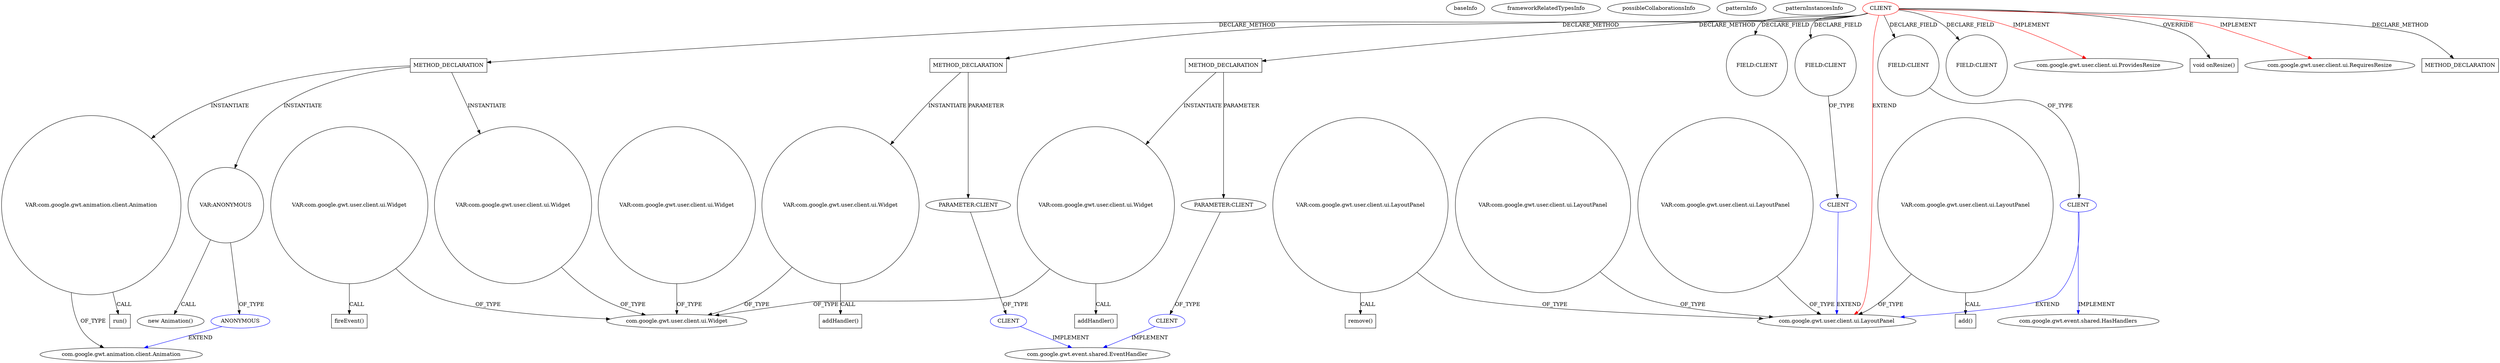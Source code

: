 digraph {
baseInfo[graphId=1286,category="pattern",isAnonymous=false,possibleRelation=true]
frameworkRelatedTypesInfo[0="com.google.gwt.user.client.ui.RequiresResize",1="com.google.gwt.user.client.ui.ProvidesResize",2="com.google.gwt.user.client.ui.LayoutPanel"]
possibleCollaborationsInfo[0="1286~INSTANTIATION-CLIENT_METHOD_DECLARATION-~com.google.gwt.user.client.ui.RequiresResize com.google.gwt.user.client.ui.ProvidesResize com.google.gwt.user.client.ui.LayoutPanel ~com.google.gwt.animation.client.Animation ~false~true",1="1286~FIELD_TYPE_DECLARATION-~com.google.gwt.user.client.ui.RequiresResize com.google.gwt.user.client.ui.ProvidesResize com.google.gwt.user.client.ui.LayoutPanel ~com.google.gwt.user.client.ui.LayoutPanel ~false~false",2="1286~FIELD_TYPE_DECLARATION-~com.google.gwt.user.client.ui.RequiresResize com.google.gwt.user.client.ui.ProvidesResize com.google.gwt.user.client.ui.LayoutPanel ~com.google.gwt.event.shared.HasHandlers com.google.gwt.user.client.ui.LayoutPanel ~false~false",3="1286~PARAMETER_TYPE_DECLARATION-CLIENT_METHOD_DECLARATION-~com.google.gwt.user.client.ui.RequiresResize com.google.gwt.user.client.ui.ProvidesResize com.google.gwt.user.client.ui.LayoutPanel ~com.google.gwt.event.shared.EventHandler ~false~false",4="1286~PARAMETER_TYPE_DECLARATION-CLIENT_METHOD_DECLARATION-~com.google.gwt.user.client.ui.RequiresResize com.google.gwt.user.client.ui.ProvidesResize com.google.gwt.user.client.ui.LayoutPanel ~com.google.gwt.event.shared.EventHandler ~false~false"]
patternInfo[frequency=2.0,patternRootClient=0]
patternInstancesInfo[0="lambourg-WebGallery~/lambourg-WebGallery/WebGallery-master/client/src/com/lambourg/webgallery/client/folderview/FolderView.java~FolderView~3530",1="lambourg-WebGallery~/lambourg-WebGallery/WebGallery-master/client/src/com/lambourg/webgallery/client/pictureview/PictureView.java~PictureView~3541"]
182[label="new Animation()",vertexType="CONSTRUCTOR_CALL",isFrameworkType=false]
183[label="VAR:ANONYMOUS",vertexType="VARIABLE_EXPRESION",isFrameworkType=false,shape=circle]
184[label="ANONYMOUS",vertexType="REFERENCE_ANONYMOUS_DECLARATION",isFrameworkType=false,color=blue]
163[label="METHOD_DECLARATION",vertexType="CLIENT_METHOD_DECLARATION",isFrameworkType=false,shape=box]
0[label="CLIENT",vertexType="ROOT_CLIENT_CLASS_DECLARATION",isFrameworkType=false,color=red]
33[label="FIELD:CLIENT",vertexType="FIELD_DECLARATION",isFrameworkType=false,shape=circle]
24[label="FIELD:CLIENT",vertexType="FIELD_DECLARATION",isFrameworkType=false,shape=circle]
10[label="FIELD:CLIENT",vertexType="FIELD_DECLARATION",isFrameworkType=false,shape=circle]
39[label="FIELD:CLIENT",vertexType="FIELD_DECLARATION",isFrameworkType=false,shape=circle]
3[label="com.google.gwt.user.client.ui.ProvidesResize",vertexType="FRAMEWORK_INTERFACE_TYPE",isFrameworkType=false]
1[label="com.google.gwt.user.client.ui.LayoutPanel",vertexType="FRAMEWORK_CLASS_TYPE",isFrameworkType=false]
318[label="VAR:com.google.gwt.user.client.ui.LayoutPanel",vertexType="VARIABLE_EXPRESION",isFrameworkType=false,shape=circle]
193[label="VAR:com.google.gwt.user.client.ui.LayoutPanel",vertexType="VARIABLE_EXPRESION",isFrameworkType=false,shape=circle]
153[label="VAR:com.google.gwt.user.client.ui.LayoutPanel",vertexType="VARIABLE_EXPRESION",isFrameworkType=false,shape=circle]
205[label="VAR:com.google.gwt.user.client.ui.LayoutPanel",vertexType="VARIABLE_EXPRESION",isFrameworkType=false,shape=circle]
11[label="CLIENT",vertexType="REFERENCE_CLIENT_CLASS_DECLARATION",isFrameworkType=false,color=blue]
25[label="CLIENT",vertexType="REFERENCE_CLIENT_CLASS_DECLARATION",isFrameworkType=false,color=blue]
194[label="add()",vertexType="INSIDE_CALL",isFrameworkType=false,shape=box]
56[label="void onResize()",vertexType="OVERRIDING_METHOD_DECLARATION",isFrameworkType=false,shape=box]
2[label="com.google.gwt.user.client.ui.RequiresResize",vertexType="FRAMEWORK_INTERFACE_TYPE",isFrameworkType=false]
186[label="VAR:com.google.gwt.animation.client.Animation",vertexType="VARIABLE_EXPRESION",isFrameworkType=false,shape=circle]
187[label="run()",vertexType="INSIDE_CALL",isFrameworkType=false,shape=box]
270[label="METHOD_DECLARATION",vertexType="CLIENT_METHOD_DECLARATION",isFrameworkType=false,shape=box]
169[label="VAR:com.google.gwt.user.client.ui.Widget",vertexType="VARIABLE_EXPRESION",isFrameworkType=false,shape=circle]
105[label="com.google.gwt.user.client.ui.Widget",vertexType="FRAMEWORK_CLASS_TYPE",isFrameworkType=false]
452[label="VAR:com.google.gwt.user.client.ui.Widget",vertexType="VARIABLE_EXPRESION",isFrameworkType=false,shape=circle]
453[label="addHandler()",vertexType="INSIDE_CALL",isFrameworkType=false,shape=box]
289[label="VAR:com.google.gwt.user.client.ui.Widget",vertexType="VARIABLE_EXPRESION",isFrameworkType=false,shape=circle]
444[label="VAR:com.google.gwt.user.client.ui.Widget",vertexType="VARIABLE_EXPRESION",isFrameworkType=false,shape=circle]
445[label="addHandler()",vertexType="INSIDE_CALL",isFrameworkType=false,shape=box]
103[label="VAR:com.google.gwt.user.client.ui.Widget",vertexType="VARIABLE_EXPRESION",isFrameworkType=false,shape=circle]
447[label="METHOD_DECLARATION",vertexType="CLIENT_METHOD_DECLARATION",isFrameworkType=false,shape=box]
449[label="PARAMETER:CLIENT",vertexType="PARAMETER_DECLARATION",isFrameworkType=false]
450[label="CLIENT",vertexType="REFERENCE_CLIENT_CLASS_DECLARATION",isFrameworkType=false,color=blue]
443[label="com.google.gwt.event.shared.EventHandler",vertexType="FRAMEWORK_INTERFACE_TYPE",isFrameworkType=false]
442[label="CLIENT",vertexType="REFERENCE_CLIENT_CLASS_DECLARATION",isFrameworkType=false,color=blue]
439[label="METHOD_DECLARATION",vertexType="CLIENT_METHOD_DECLARATION",isFrameworkType=false,shape=box]
441[label="PARAMETER:CLIENT",vertexType="PARAMETER_DECLARATION",isFrameworkType=false]
27[label="com.google.gwt.event.shared.HasHandlers",vertexType="FRAMEWORK_INTERFACE_TYPE",isFrameworkType=false]
290[label="fireEvent()",vertexType="INSIDE_CALL",isFrameworkType=false,shape=box]
19[label="com.google.gwt.animation.client.Animation",vertexType="FRAMEWORK_CLASS_TYPE",isFrameworkType=false]
154[label="remove()",vertexType="INSIDE_CALL",isFrameworkType=false,shape=box]
183->184[label="OF_TYPE"]
289->290[label="CALL"]
205->1[label="OF_TYPE"]
193->1[label="OF_TYPE"]
103->105[label="OF_TYPE"]
447->452[label="INSTANTIATE"]
318->1[label="OF_TYPE"]
450->443[label="IMPLEMENT",color=blue]
163->183[label="INSTANTIATE"]
0->56[label="OVERRIDE"]
0->39[label="DECLARE_FIELD"]
452->105[label="OF_TYPE"]
10->11[label="OF_TYPE"]
0->10[label="DECLARE_FIELD"]
0->33[label="DECLARE_FIELD"]
169->105[label="OF_TYPE"]
11->1[label="EXTEND",color=blue]
25->27[label="IMPLEMENT",color=blue]
439->444[label="INSTANTIATE"]
153->1[label="OF_TYPE"]
452->453[label="CALL"]
289->105[label="OF_TYPE"]
442->443[label="IMPLEMENT",color=blue]
0->2[label="IMPLEMENT",color=red]
153->154[label="CALL"]
444->445[label="CALL"]
444->105[label="OF_TYPE"]
183->182[label="CALL"]
0->3[label="IMPLEMENT",color=red]
0->1[label="EXTEND",color=red]
447->449[label="PARAMETER"]
163->169[label="INSTANTIATE"]
184->19[label="EXTEND",color=blue]
0->439[label="DECLARE_METHOD"]
441->442[label="OF_TYPE"]
193->194[label="CALL"]
186->187[label="CALL"]
449->450[label="OF_TYPE"]
25->1[label="EXTEND",color=blue]
0->270[label="DECLARE_METHOD"]
0->163[label="DECLARE_METHOD"]
0->447[label="DECLARE_METHOD"]
24->25[label="OF_TYPE"]
439->441[label="PARAMETER"]
186->19[label="OF_TYPE"]
163->186[label="INSTANTIATE"]
0->24[label="DECLARE_FIELD"]
}

